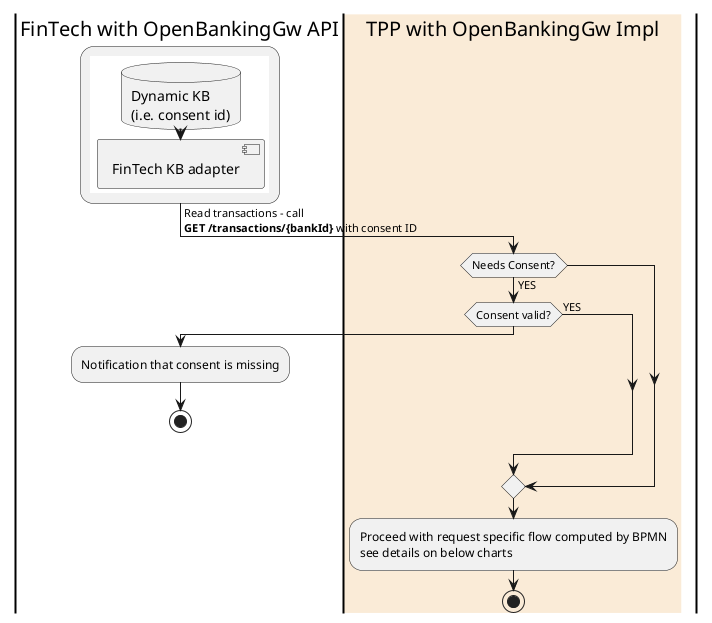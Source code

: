 @startuml
skinparam nodesep 10
skinparam ranksep 10
skinparam swimlane {
  BorderThickness 2
  TitleFontColor black
  TitleFontSize 20
  width 30
}

|FinTech with OpenBankingGw API|
:{{
database "Dynamic KB\n(i.e. consent id)" as DKB
component "FinTech KB adapter" as FKBA
DKB ==> FKBA
}};
-> Read transactions - call\n**GET /transactions/{bankId}** with consent ID;
|#AntiqueWhite|TPP with OpenBankingGw Impl|
if (Needs Consent?) then (YES)
if (Consent valid?) then (YES)
|FinTech with OpenBankingGw API|
|#AntiqueWhite|TPP with OpenBankingGw Impl|
else
|FinTech with OpenBankingGw API|
:Notification that consent is missing;
stop
endif
endif
|#AntiqueWhite|TPP with OpenBankingGw Impl|
:Proceed with request specific flow computed by BPMN\nsee details on below charts;
stop
@enduml